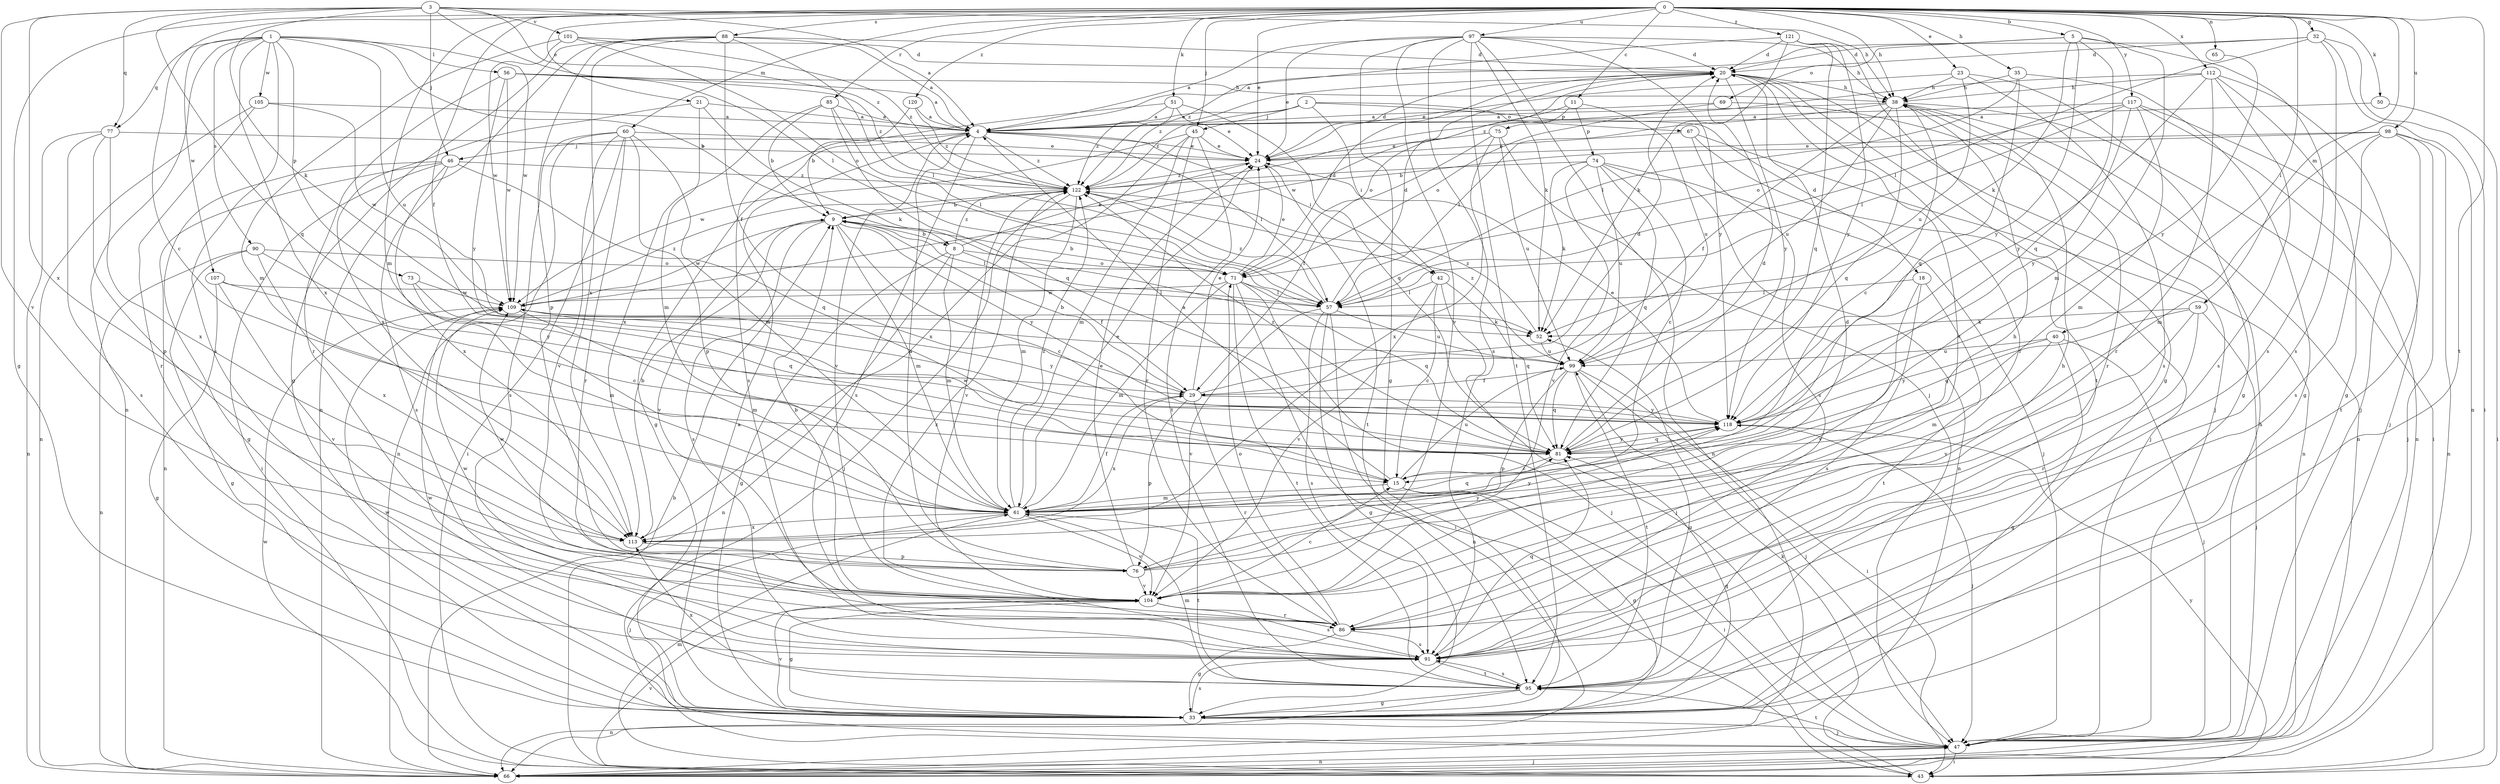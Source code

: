 strict digraph  {
0;
1;
2;
3;
4;
5;
8;
9;
11;
15;
18;
20;
21;
23;
24;
29;
32;
33;
35;
38;
40;
42;
43;
45;
46;
47;
50;
51;
52;
56;
57;
59;
60;
61;
65;
66;
67;
69;
71;
73;
74;
75;
76;
77;
81;
85;
86;
88;
90;
91;
95;
97;
98;
99;
101;
104;
105;
107;
109;
112;
113;
117;
118;
120;
121;
122;
0 -> 5  [label=b];
0 -> 11  [label=c];
0 -> 15  [label=c];
0 -> 21  [label=e];
0 -> 23  [label=e];
0 -> 24  [label=e];
0 -> 29  [label=f];
0 -> 32  [label=g];
0 -> 33  [label=g];
0 -> 35  [label=h];
0 -> 38  [label=h];
0 -> 40  [label=i];
0 -> 45  [label=j];
0 -> 50  [label=k];
0 -> 51  [label=k];
0 -> 59  [label=m];
0 -> 60  [label=m];
0 -> 61  [label=m];
0 -> 65  [label=n];
0 -> 85  [label=r];
0 -> 88  [label=s];
0 -> 95  [label=t];
0 -> 97  [label=u];
0 -> 98  [label=u];
0 -> 112  [label=x];
0 -> 117  [label=y];
0 -> 120  [label=z];
0 -> 121  [label=z];
1 -> 8  [label=b];
1 -> 56  [label=l];
1 -> 66  [label=n];
1 -> 73  [label=p];
1 -> 77  [label=q];
1 -> 90  [label=s];
1 -> 91  [label=s];
1 -> 99  [label=u];
1 -> 105  [label=w];
1 -> 107  [label=w];
1 -> 109  [label=w];
1 -> 113  [label=x];
2 -> 4  [label=a];
2 -> 18  [label=d];
2 -> 42  [label=i];
2 -> 45  [label=j];
2 -> 67  [label=o];
2 -> 122  [label=z];
3 -> 4  [label=a];
3 -> 38  [label=h];
3 -> 46  [label=j];
3 -> 52  [label=k];
3 -> 57  [label=l];
3 -> 77  [label=q];
3 -> 81  [label=q];
3 -> 101  [label=v];
3 -> 104  [label=v];
3 -> 113  [label=x];
3 -> 122  [label=z];
4 -> 24  [label=e];
4 -> 33  [label=g];
4 -> 42  [label=i];
4 -> 46  [label=j];
4 -> 57  [label=l];
4 -> 91  [label=s];
4 -> 104  [label=v];
4 -> 122  [label=z];
5 -> 20  [label=d];
5 -> 52  [label=k];
5 -> 61  [label=m];
5 -> 69  [label=o];
5 -> 81  [label=q];
5 -> 91  [label=s];
5 -> 118  [label=y];
8 -> 24  [label=e];
8 -> 29  [label=f];
8 -> 33  [label=g];
8 -> 61  [label=m];
8 -> 66  [label=n];
8 -> 71  [label=o];
8 -> 122  [label=z];
9 -> 8  [label=b];
9 -> 15  [label=c];
9 -> 57  [label=l];
9 -> 61  [label=m];
9 -> 91  [label=s];
9 -> 104  [label=v];
9 -> 109  [label=w];
9 -> 118  [label=y];
11 -> 71  [label=o];
11 -> 74  [label=p];
11 -> 75  [label=p];
11 -> 99  [label=u];
15 -> 4  [label=a];
15 -> 33  [label=g];
15 -> 43  [label=i];
15 -> 61  [label=m];
15 -> 99  [label=u];
18 -> 57  [label=l];
18 -> 91  [label=s];
18 -> 95  [label=t];
18 -> 104  [label=v];
20 -> 38  [label=h];
20 -> 47  [label=j];
20 -> 86  [label=r];
20 -> 95  [label=t];
20 -> 104  [label=v];
20 -> 109  [label=w];
20 -> 118  [label=y];
20 -> 122  [label=z];
21 -> 4  [label=a];
21 -> 52  [label=k];
21 -> 61  [label=m];
21 -> 113  [label=x];
23 -> 24  [label=e];
23 -> 33  [label=g];
23 -> 38  [label=h];
23 -> 91  [label=s];
23 -> 99  [label=u];
24 -> 20  [label=d];
24 -> 95  [label=t];
24 -> 122  [label=z];
29 -> 9  [label=b];
29 -> 20  [label=d];
29 -> 24  [label=e];
29 -> 76  [label=p];
29 -> 86  [label=r];
29 -> 113  [label=x];
29 -> 118  [label=y];
32 -> 4  [label=a];
32 -> 20  [label=d];
32 -> 43  [label=i];
32 -> 57  [label=l];
32 -> 66  [label=n];
32 -> 91  [label=s];
33 -> 4  [label=a];
33 -> 47  [label=j];
33 -> 81  [label=q];
33 -> 91  [label=s];
33 -> 104  [label=v];
33 -> 109  [label=w];
35 -> 33  [label=g];
35 -> 38  [label=h];
35 -> 57  [label=l];
35 -> 81  [label=q];
38 -> 4  [label=a];
38 -> 15  [label=c];
38 -> 29  [label=f];
38 -> 43  [label=i];
38 -> 57  [label=l];
38 -> 66  [label=n];
38 -> 81  [label=q];
38 -> 99  [label=u];
40 -> 33  [label=g];
40 -> 47  [label=j];
40 -> 61  [label=m];
40 -> 99  [label=u];
40 -> 118  [label=y];
42 -> 15  [label=c];
42 -> 47  [label=j];
42 -> 57  [label=l];
42 -> 81  [label=q];
42 -> 104  [label=v];
43 -> 9  [label=b];
43 -> 52  [label=k];
43 -> 61  [label=m];
43 -> 104  [label=v];
43 -> 109  [label=w];
43 -> 118  [label=y];
45 -> 24  [label=e];
45 -> 61  [label=m];
45 -> 86  [label=r];
45 -> 95  [label=t];
45 -> 109  [label=w];
45 -> 113  [label=x];
46 -> 33  [label=g];
46 -> 43  [label=i];
46 -> 66  [label=n];
46 -> 81  [label=q];
46 -> 91  [label=s];
46 -> 113  [label=x];
46 -> 122  [label=z];
47 -> 38  [label=h];
47 -> 43  [label=i];
47 -> 66  [label=n];
47 -> 95  [label=t];
50 -> 4  [label=a];
50 -> 43  [label=i];
51 -> 4  [label=a];
51 -> 24  [label=e];
51 -> 81  [label=q];
51 -> 91  [label=s];
51 -> 122  [label=z];
52 -> 99  [label=u];
52 -> 122  [label=z];
56 -> 4  [label=a];
56 -> 38  [label=h];
56 -> 86  [label=r];
56 -> 109  [label=w];
56 -> 118  [label=y];
56 -> 122  [label=z];
57 -> 20  [label=d];
57 -> 33  [label=g];
57 -> 66  [label=n];
57 -> 91  [label=s];
57 -> 99  [label=u];
57 -> 104  [label=v];
57 -> 122  [label=z];
59 -> 47  [label=j];
59 -> 52  [label=k];
59 -> 81  [label=q];
59 -> 86  [label=r];
59 -> 104  [label=v];
60 -> 24  [label=e];
60 -> 43  [label=i];
60 -> 61  [label=m];
60 -> 66  [label=n];
60 -> 76  [label=p];
60 -> 86  [label=r];
60 -> 91  [label=s];
60 -> 104  [label=v];
61 -> 24  [label=e];
61 -> 29  [label=f];
61 -> 47  [label=j];
61 -> 81  [label=q];
61 -> 95  [label=t];
61 -> 104  [label=v];
61 -> 113  [label=x];
61 -> 122  [label=z];
65 -> 118  [label=y];
66 -> 47  [label=j];
67 -> 24  [label=e];
67 -> 47  [label=j];
67 -> 66  [label=n];
67 -> 91  [label=s];
69 -> 4  [label=a];
69 -> 71  [label=o];
69 -> 86  [label=r];
71 -> 9  [label=b];
71 -> 20  [label=d];
71 -> 24  [label=e];
71 -> 43  [label=i];
71 -> 47  [label=j];
71 -> 57  [label=l];
71 -> 61  [label=m];
71 -> 81  [label=q];
71 -> 95  [label=t];
71 -> 109  [label=w];
73 -> 61  [label=m];
73 -> 81  [label=q];
73 -> 109  [label=w];
74 -> 15  [label=c];
74 -> 47  [label=j];
74 -> 52  [label=k];
74 -> 66  [label=n];
74 -> 81  [label=q];
74 -> 99  [label=u];
74 -> 104  [label=v];
74 -> 122  [label=z];
75 -> 24  [label=e];
75 -> 29  [label=f];
75 -> 66  [label=n];
75 -> 99  [label=u];
75 -> 113  [label=x];
76 -> 4  [label=a];
76 -> 20  [label=d];
76 -> 24  [label=e];
76 -> 38  [label=h];
76 -> 104  [label=v];
76 -> 109  [label=w];
76 -> 118  [label=y];
77 -> 24  [label=e];
77 -> 66  [label=n];
77 -> 76  [label=p];
77 -> 91  [label=s];
77 -> 113  [label=x];
81 -> 15  [label=c];
81 -> 20  [label=d];
81 -> 109  [label=w];
81 -> 118  [label=y];
81 -> 122  [label=z];
85 -> 4  [label=a];
85 -> 9  [label=b];
85 -> 57  [label=l];
85 -> 81  [label=q];
85 -> 113  [label=x];
86 -> 33  [label=g];
86 -> 38  [label=h];
86 -> 71  [label=o];
86 -> 91  [label=s];
86 -> 109  [label=w];
88 -> 4  [label=a];
88 -> 20  [label=d];
88 -> 29  [label=f];
88 -> 33  [label=g];
88 -> 57  [label=l];
88 -> 66  [label=n];
88 -> 76  [label=p];
88 -> 113  [label=x];
90 -> 33  [label=g];
90 -> 66  [label=n];
90 -> 71  [label=o];
90 -> 113  [label=x];
90 -> 118  [label=y];
91 -> 81  [label=q];
91 -> 95  [label=t];
91 -> 122  [label=z];
95 -> 33  [label=g];
95 -> 61  [label=m];
95 -> 66  [label=n];
95 -> 91  [label=s];
95 -> 99  [label=u];
95 -> 109  [label=w];
95 -> 113  [label=x];
97 -> 4  [label=a];
97 -> 20  [label=d];
97 -> 24  [label=e];
97 -> 33  [label=g];
97 -> 38  [label=h];
97 -> 47  [label=j];
97 -> 52  [label=k];
97 -> 91  [label=s];
97 -> 95  [label=t];
97 -> 104  [label=v];
97 -> 118  [label=y];
98 -> 9  [label=b];
98 -> 24  [label=e];
98 -> 47  [label=j];
98 -> 61  [label=m];
98 -> 66  [label=n];
98 -> 91  [label=s];
98 -> 95  [label=t];
99 -> 29  [label=f];
99 -> 43  [label=i];
99 -> 47  [label=j];
99 -> 76  [label=p];
99 -> 81  [label=q];
99 -> 95  [label=t];
99 -> 122  [label=z];
101 -> 20  [label=d];
101 -> 61  [label=m];
101 -> 71  [label=o];
101 -> 109  [label=w];
101 -> 122  [label=z];
104 -> 9  [label=b];
104 -> 15  [label=c];
104 -> 33  [label=g];
104 -> 86  [label=r];
104 -> 91  [label=s];
105 -> 4  [label=a];
105 -> 66  [label=n];
105 -> 86  [label=r];
105 -> 109  [label=w];
107 -> 15  [label=c];
107 -> 33  [label=g];
107 -> 57  [label=l];
107 -> 104  [label=v];
109 -> 52  [label=k];
109 -> 61  [label=m];
109 -> 118  [label=y];
109 -> 122  [label=z];
112 -> 33  [label=g];
112 -> 38  [label=h];
112 -> 47  [label=j];
112 -> 86  [label=r];
112 -> 91  [label=s];
112 -> 118  [label=y];
112 -> 122  [label=z];
113 -> 9  [label=b];
113 -> 76  [label=p];
113 -> 118  [label=y];
117 -> 4  [label=a];
117 -> 47  [label=j];
117 -> 57  [label=l];
117 -> 61  [label=m];
117 -> 66  [label=n];
117 -> 71  [label=o];
117 -> 118  [label=y];
118 -> 24  [label=e];
118 -> 47  [label=j];
118 -> 81  [label=q];
120 -> 4  [label=a];
120 -> 9  [label=b];
120 -> 122  [label=z];
121 -> 20  [label=d];
121 -> 33  [label=g];
121 -> 52  [label=k];
121 -> 81  [label=q];
121 -> 118  [label=y];
121 -> 122  [label=z];
122 -> 9  [label=b];
122 -> 47  [label=j];
122 -> 61  [label=m];
122 -> 104  [label=v];
}
